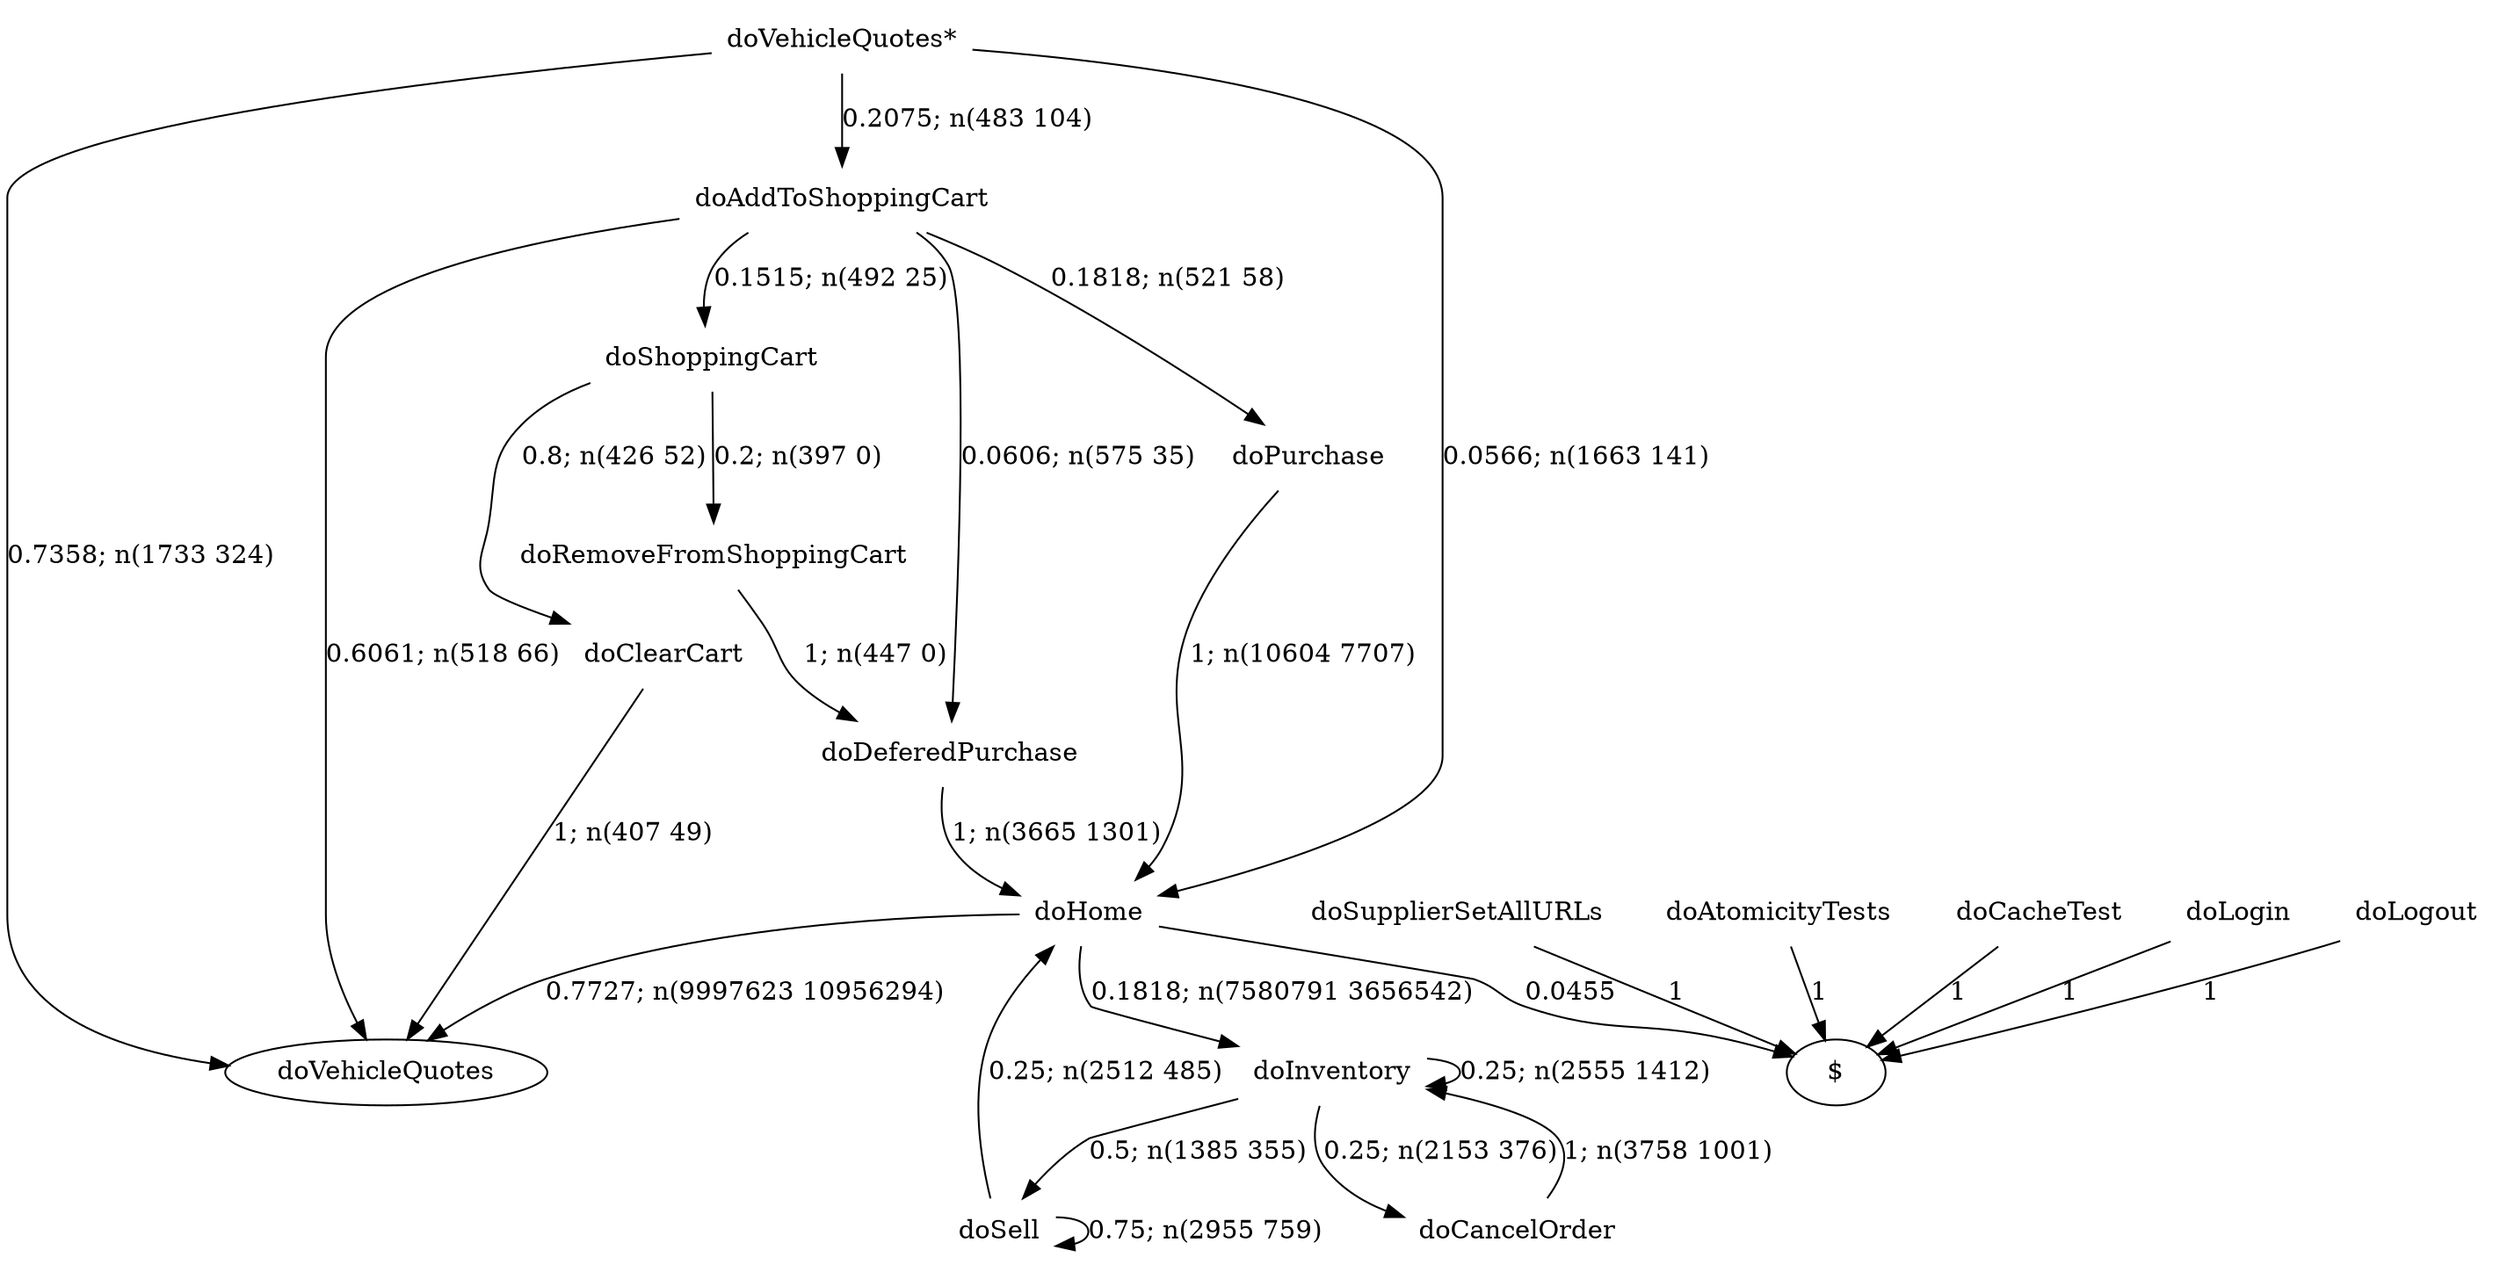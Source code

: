 digraph G {"doVehicleQuotes*" [label="doVehicleQuotes*",shape=none];"doSupplierSetAllURLs" [label="doSupplierSetAllURLs",shape=none];"doAtomicityTests" [label="doAtomicityTests",shape=none];"doCacheTest" [label="doCacheTest",shape=none];"doLogin" [label="doLogin",shape=none];"doAddToShoppingCart" [label="doAddToShoppingCart",shape=none];"doDeferedPurchase" [label="doDeferedPurchase",shape=none];"doHome" [label="doHome",shape=none];"doShoppingCart" [label="doShoppingCart",shape=none];"doClearCart" [label="doClearCart",shape=none];"doPurchase" [label="doPurchase",shape=none];"doInventory" [label="doInventory",shape=none];"doSell" [label="doSell",shape=none];"doLogout" [label="doLogout",shape=none];"doCancelOrder" [label="doCancelOrder",shape=none];"doRemoveFromShoppingCart" [label="doRemoveFromShoppingCart",shape=none];"doVehicleQuotes*"->"doVehicleQuotes" [style=solid,label="0.7358; n(1733 324)"];"doVehicleQuotes*"->"doAddToShoppingCart" [style=solid,label="0.2075; n(483 104)"];"doVehicleQuotes*"->"doHome" [style=solid,label="0.0566; n(1663 141)"];"doSupplierSetAllURLs"->"$" [style=solid,label="1"];"doAtomicityTests"->"$" [style=solid,label="1"];"doCacheTest"->"$" [style=solid,label="1"];"doLogin"->"$" [style=solid,label="1"];"doAddToShoppingCart"->"doVehicleQuotes" [style=solid,label="0.6061; n(518 66)"];"doAddToShoppingCart"->"doDeferedPurchase" [style=solid,label="0.0606; n(575 35)"];"doAddToShoppingCart"->"doShoppingCart" [style=solid,label="0.1515; n(492 25)"];"doAddToShoppingCart"->"doPurchase" [style=solid,label="0.1818; n(521 58)"];"doDeferedPurchase"->"doHome" [style=solid,label="1; n(3665 1301)"];"doHome"->"doVehicleQuotes" [style=solid,label="0.7727; n(9997623 10956294)"];"doHome"->"doInventory" [style=solid,label="0.1818; n(7580791 3656542)"];"doHome"->"$" [style=solid,label="0.0455"];"doShoppingCart"->"doClearCart" [style=solid,label="0.8; n(426 52)"];"doShoppingCart"->"doRemoveFromShoppingCart" [style=solid,label="0.2; n(397 0)"];"doClearCart"->"doVehicleQuotes" [style=solid,label="1; n(407 49)"];"doPurchase"->"doHome" [style=solid,label="1; n(10604 7707)"];"doInventory"->"doInventory" [style=solid,label="0.25; n(2555 1412)"];"doInventory"->"doSell" [style=solid,label="0.5; n(1385 355)"];"doInventory"->"doCancelOrder" [style=solid,label="0.25; n(2153 376)"];"doSell"->"doHome" [style=solid,label="0.25; n(2512 485)"];"doSell"->"doSell" [style=solid,label="0.75; n(2955 759)"];"doLogout"->"$" [style=solid,label="1"];"doCancelOrder"->"doInventory" [style=solid,label="1; n(3758 1001)"];"doRemoveFromShoppingCart"->"doDeferedPurchase" [style=solid,label="1; n(447 0)"];}